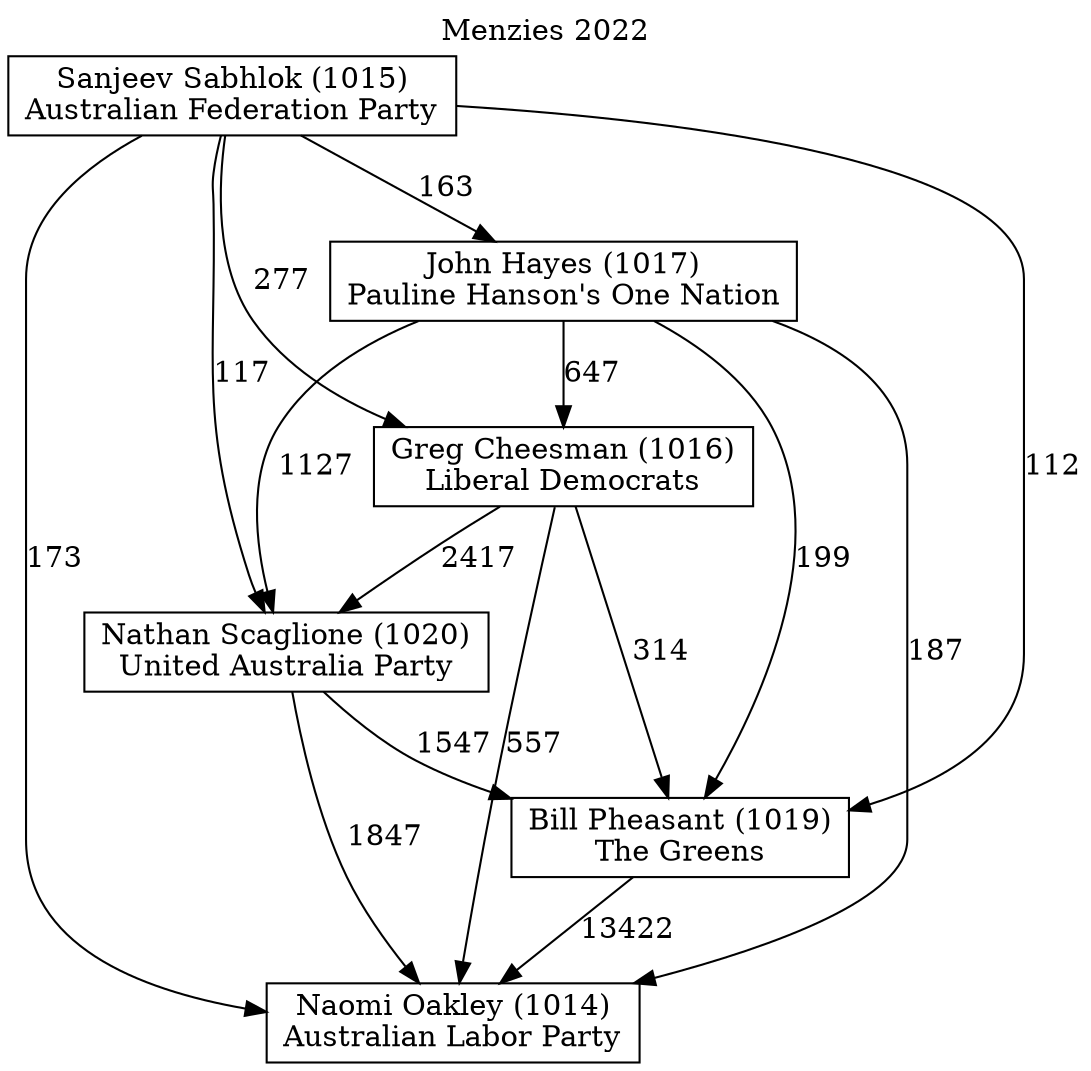 // House preference flow
digraph "Naomi Oakley (1014)_Menzies_2022" {
	graph [label="Menzies 2022" labelloc=t mclimit=10]
	node [shape=box]
	"Naomi Oakley (1014)" [label="Naomi Oakley (1014)
Australian Labor Party"]
	"Bill Pheasant (1019)" [label="Bill Pheasant (1019)
The Greens"]
	"Nathan Scaglione (1020)" [label="Nathan Scaglione (1020)
United Australia Party"]
	"Greg Cheesman (1016)" [label="Greg Cheesman (1016)
Liberal Democrats"]
	"John Hayes (1017)" [label="John Hayes (1017)
Pauline Hanson's One Nation"]
	"Sanjeev Sabhlok (1015)" [label="Sanjeev Sabhlok (1015)
Australian Federation Party"]
	"Bill Pheasant (1019)" -> "Naomi Oakley (1014)" [label=13422]
	"Nathan Scaglione (1020)" -> "Bill Pheasant (1019)" [label=1547]
	"Greg Cheesman (1016)" -> "Nathan Scaglione (1020)" [label=2417]
	"John Hayes (1017)" -> "Greg Cheesman (1016)" [label=647]
	"Sanjeev Sabhlok (1015)" -> "John Hayes (1017)" [label=163]
	"Nathan Scaglione (1020)" -> "Naomi Oakley (1014)" [label=1847]
	"Greg Cheesman (1016)" -> "Naomi Oakley (1014)" [label=557]
	"John Hayes (1017)" -> "Naomi Oakley (1014)" [label=187]
	"Sanjeev Sabhlok (1015)" -> "Naomi Oakley (1014)" [label=173]
	"Sanjeev Sabhlok (1015)" -> "Greg Cheesman (1016)" [label=277]
	"John Hayes (1017)" -> "Nathan Scaglione (1020)" [label=1127]
	"Sanjeev Sabhlok (1015)" -> "Nathan Scaglione (1020)" [label=117]
	"Greg Cheesman (1016)" -> "Bill Pheasant (1019)" [label=314]
	"John Hayes (1017)" -> "Bill Pheasant (1019)" [label=199]
	"Sanjeev Sabhlok (1015)" -> "Bill Pheasant (1019)" [label=112]
}
